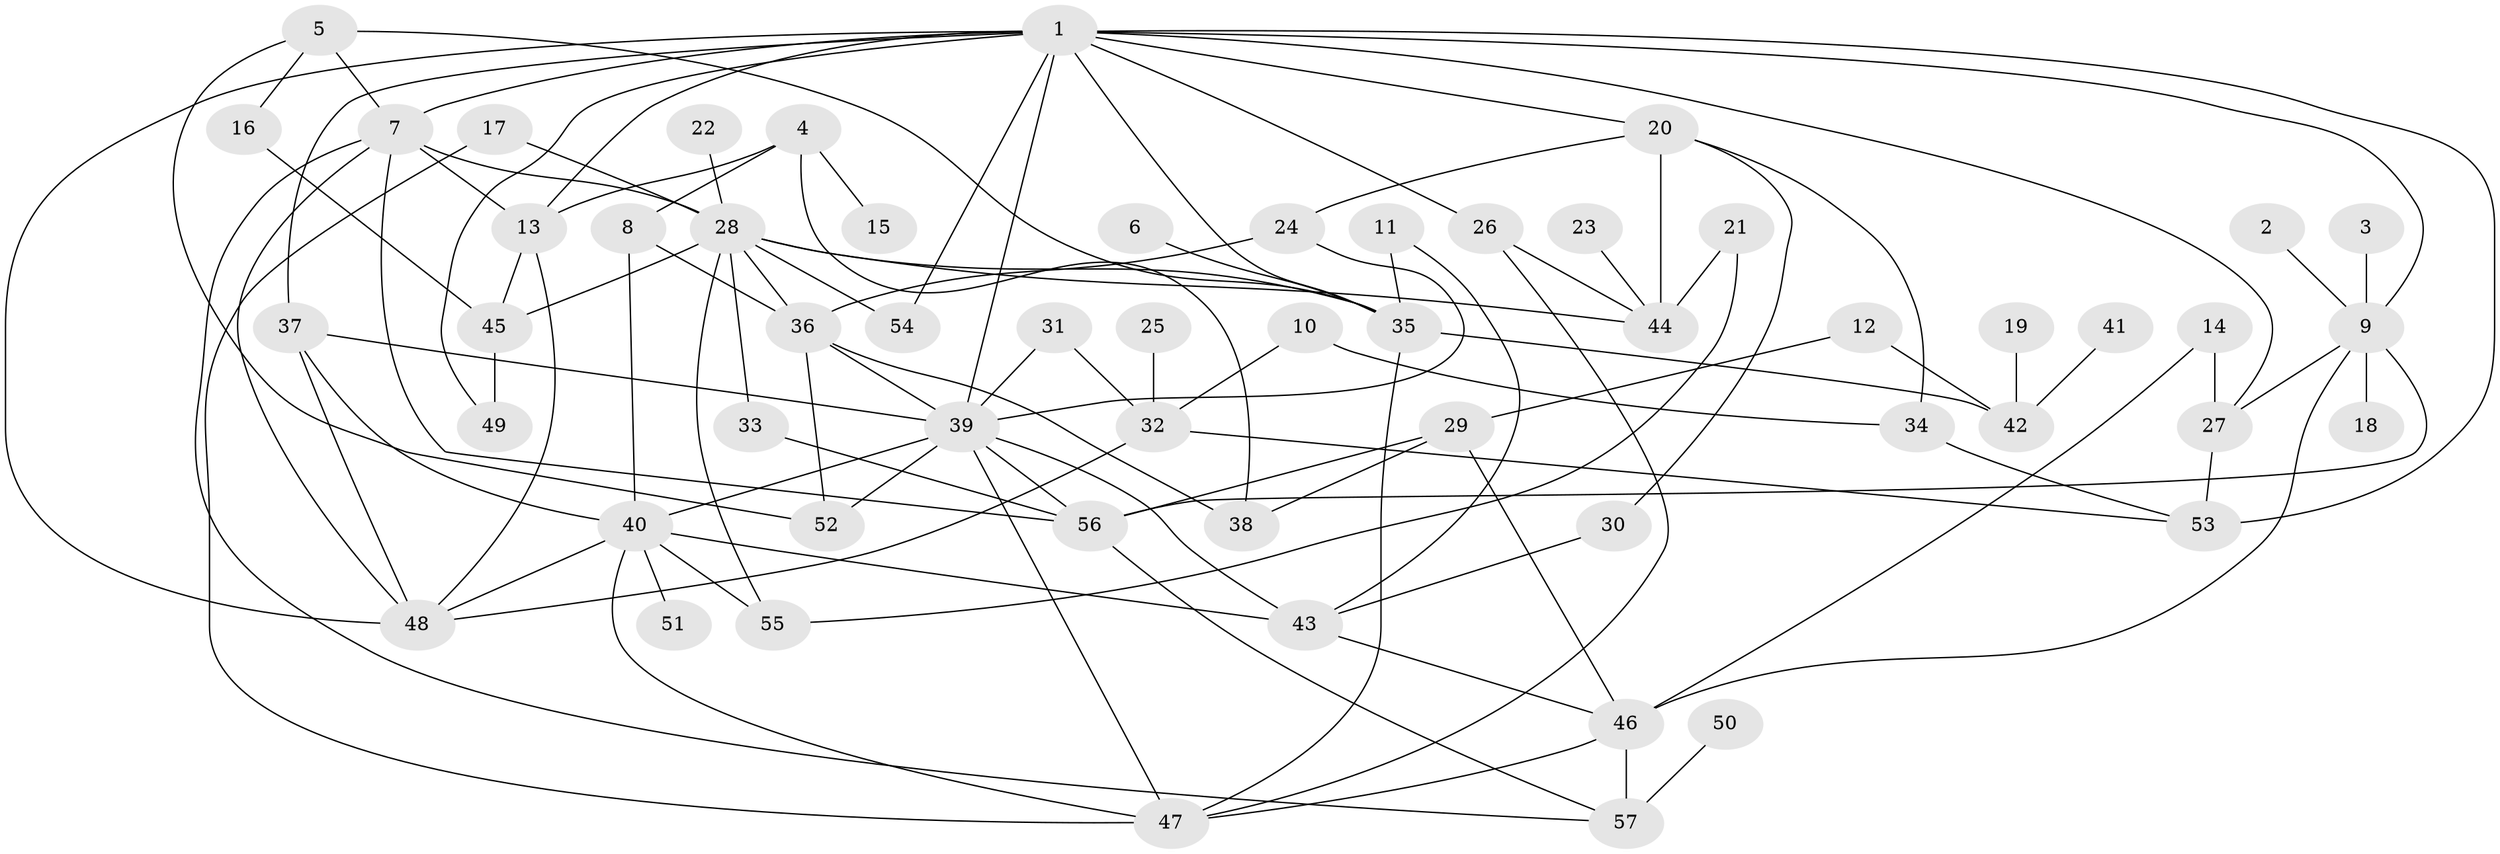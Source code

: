 // original degree distribution, {5: 0.07079646017699115, 7: 0.02654867256637168, 9: 0.008849557522123894, 4: 0.09734513274336283, 6: 0.05309734513274336, 2: 0.26548672566371684, 1: 0.20353982300884957, 3: 0.2743362831858407}
// Generated by graph-tools (version 1.1) at 2025/25/03/09/25 03:25:34]
// undirected, 57 vertices, 105 edges
graph export_dot {
graph [start="1"]
  node [color=gray90,style=filled];
  1;
  2;
  3;
  4;
  5;
  6;
  7;
  8;
  9;
  10;
  11;
  12;
  13;
  14;
  15;
  16;
  17;
  18;
  19;
  20;
  21;
  22;
  23;
  24;
  25;
  26;
  27;
  28;
  29;
  30;
  31;
  32;
  33;
  34;
  35;
  36;
  37;
  38;
  39;
  40;
  41;
  42;
  43;
  44;
  45;
  46;
  47;
  48;
  49;
  50;
  51;
  52;
  53;
  54;
  55;
  56;
  57;
  1 -- 7 [weight=1.0];
  1 -- 9 [weight=1.0];
  1 -- 13 [weight=1.0];
  1 -- 20 [weight=1.0];
  1 -- 26 [weight=1.0];
  1 -- 27 [weight=1.0];
  1 -- 35 [weight=1.0];
  1 -- 37 [weight=1.0];
  1 -- 39 [weight=1.0];
  1 -- 48 [weight=1.0];
  1 -- 49 [weight=1.0];
  1 -- 53 [weight=1.0];
  1 -- 54 [weight=1.0];
  2 -- 9 [weight=1.0];
  3 -- 9 [weight=1.0];
  4 -- 8 [weight=1.0];
  4 -- 13 [weight=1.0];
  4 -- 15 [weight=1.0];
  4 -- 38 [weight=1.0];
  5 -- 7 [weight=1.0];
  5 -- 16 [weight=1.0];
  5 -- 35 [weight=1.0];
  5 -- 52 [weight=1.0];
  6 -- 35 [weight=1.0];
  7 -- 13 [weight=1.0];
  7 -- 28 [weight=1.0];
  7 -- 48 [weight=1.0];
  7 -- 56 [weight=1.0];
  7 -- 57 [weight=1.0];
  8 -- 36 [weight=1.0];
  8 -- 40 [weight=1.0];
  9 -- 18 [weight=1.0];
  9 -- 27 [weight=1.0];
  9 -- 46 [weight=1.0];
  9 -- 56 [weight=1.0];
  10 -- 32 [weight=1.0];
  10 -- 34 [weight=1.0];
  11 -- 35 [weight=1.0];
  11 -- 43 [weight=1.0];
  12 -- 29 [weight=1.0];
  12 -- 42 [weight=1.0];
  13 -- 45 [weight=1.0];
  13 -- 48 [weight=1.0];
  14 -- 27 [weight=1.0];
  14 -- 46 [weight=1.0];
  16 -- 45 [weight=1.0];
  17 -- 28 [weight=1.0];
  17 -- 47 [weight=1.0];
  19 -- 42 [weight=1.0];
  20 -- 24 [weight=1.0];
  20 -- 30 [weight=1.0];
  20 -- 34 [weight=1.0];
  20 -- 44 [weight=1.0];
  21 -- 44 [weight=1.0];
  21 -- 55 [weight=1.0];
  22 -- 28 [weight=1.0];
  23 -- 44 [weight=1.0];
  24 -- 36 [weight=1.0];
  24 -- 39 [weight=1.0];
  25 -- 32 [weight=1.0];
  26 -- 44 [weight=1.0];
  26 -- 47 [weight=1.0];
  27 -- 53 [weight=1.0];
  28 -- 33 [weight=1.0];
  28 -- 35 [weight=1.0];
  28 -- 36 [weight=1.0];
  28 -- 44 [weight=1.0];
  28 -- 45 [weight=1.0];
  28 -- 54 [weight=1.0];
  28 -- 55 [weight=1.0];
  29 -- 38 [weight=1.0];
  29 -- 46 [weight=1.0];
  29 -- 56 [weight=1.0];
  30 -- 43 [weight=1.0];
  31 -- 32 [weight=1.0];
  31 -- 39 [weight=1.0];
  32 -- 48 [weight=1.0];
  32 -- 53 [weight=1.0];
  33 -- 56 [weight=1.0];
  34 -- 53 [weight=1.0];
  35 -- 42 [weight=1.0];
  35 -- 47 [weight=1.0];
  36 -- 38 [weight=1.0];
  36 -- 39 [weight=2.0];
  36 -- 52 [weight=1.0];
  37 -- 39 [weight=1.0];
  37 -- 40 [weight=1.0];
  37 -- 48 [weight=1.0];
  39 -- 40 [weight=1.0];
  39 -- 43 [weight=1.0];
  39 -- 47 [weight=1.0];
  39 -- 52 [weight=1.0];
  39 -- 56 [weight=1.0];
  40 -- 43 [weight=1.0];
  40 -- 47 [weight=1.0];
  40 -- 48 [weight=1.0];
  40 -- 51 [weight=1.0];
  40 -- 55 [weight=1.0];
  41 -- 42 [weight=1.0];
  43 -- 46 [weight=1.0];
  45 -- 49 [weight=1.0];
  46 -- 47 [weight=1.0];
  46 -- 57 [weight=1.0];
  50 -- 57 [weight=2.0];
  56 -- 57 [weight=1.0];
}
